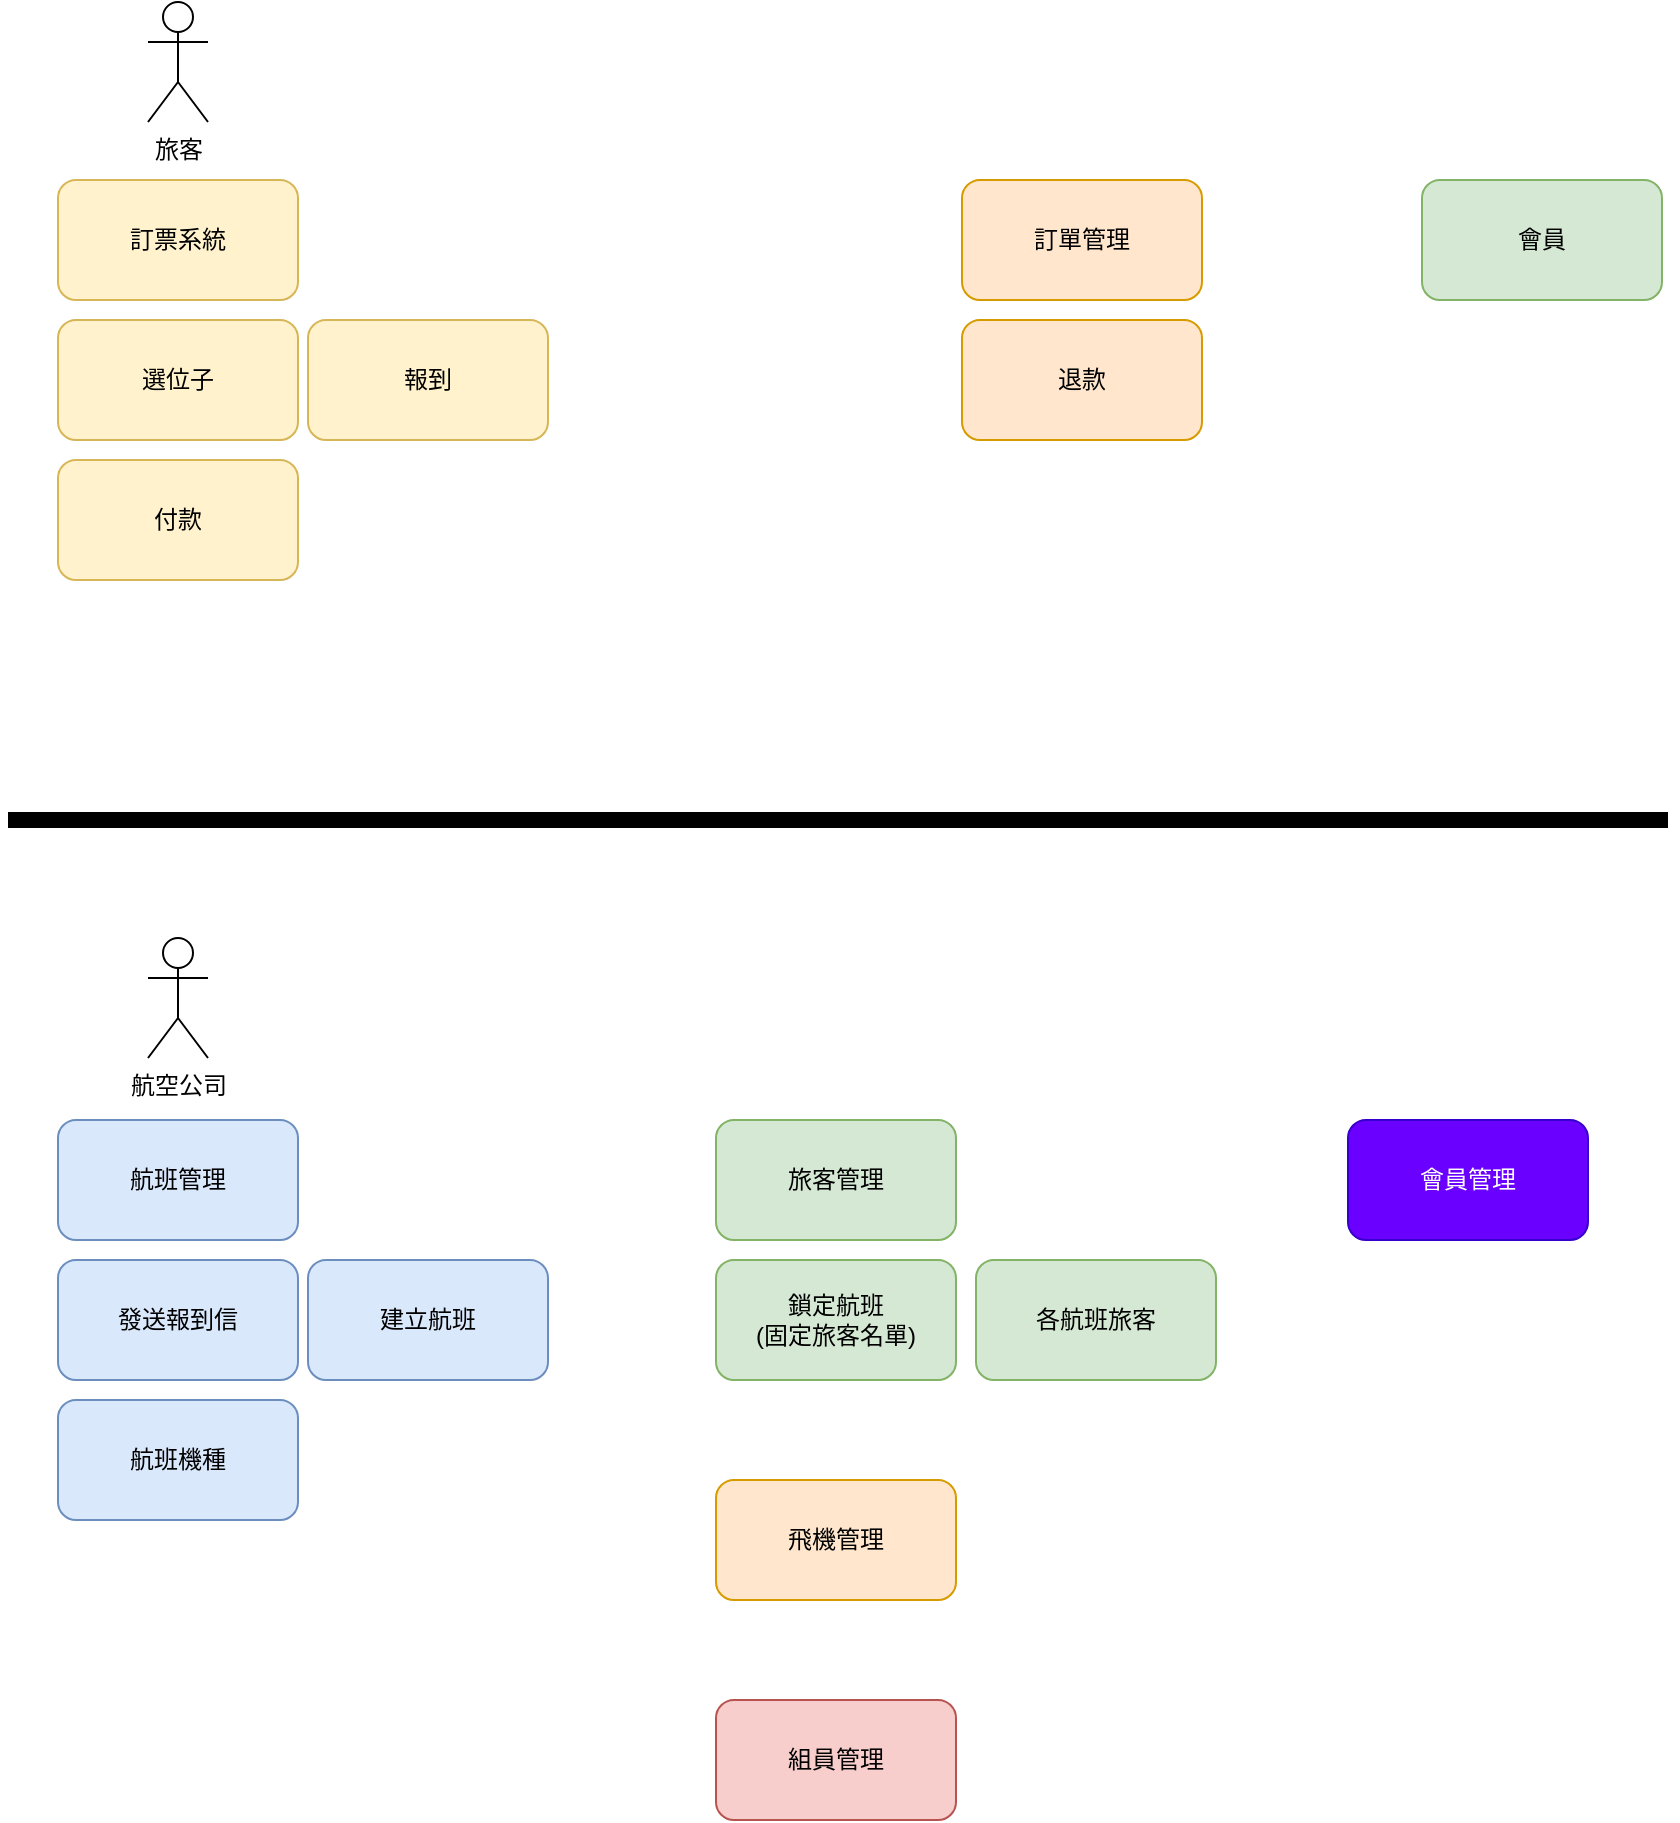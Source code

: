 <mxfile version="28.0.6" pages="3">
  <diagram name="level1" id="ts3SV9ACTug3tjLRtx22">
    <mxGraphModel dx="1752" dy="616" grid="1" gridSize="10" guides="1" tooltips="1" connect="1" arrows="1" fold="1" page="1" pageScale="1" pageWidth="827" pageHeight="1169" math="0" shadow="0">
      <root>
        <mxCell id="0" />
        <mxCell id="1" parent="0" />
        <mxCell id="7VzPWP6zt4e82lBAKWKc-1" value="旅客" style="shape=umlActor;verticalLabelPosition=bottom;verticalAlign=top;html=1;outlineConnect=0;" parent="1" vertex="1">
          <mxGeometry x="70" y="71" width="30" height="60" as="geometry" />
        </mxCell>
        <mxCell id="7VzPWP6zt4e82lBAKWKc-2" value="訂票系統" style="rounded=1;whiteSpace=wrap;html=1;fillColor=#fff2cc;strokeColor=#d6b656;" parent="1" vertex="1">
          <mxGeometry x="25" y="160" width="120" height="60" as="geometry" />
        </mxCell>
        <mxCell id="7VzPWP6zt4e82lBAKWKc-4" value="訂單管理" style="rounded=1;whiteSpace=wrap;html=1;fillColor=#ffe6cc;strokeColor=#d79b00;" parent="1" vertex="1">
          <mxGeometry x="477" y="160" width="120" height="60" as="geometry" />
        </mxCell>
        <mxCell id="7VzPWP6zt4e82lBAKWKc-5" value="付款" style="rounded=1;whiteSpace=wrap;html=1;fillColor=#fff2cc;strokeColor=#d6b656;" parent="1" vertex="1">
          <mxGeometry x="25" y="300" width="120" height="60" as="geometry" />
        </mxCell>
        <mxCell id="7VzPWP6zt4e82lBAKWKc-6" value="報到" style="rounded=1;whiteSpace=wrap;html=1;fillColor=#fff2cc;strokeColor=#d6b656;" parent="1" vertex="1">
          <mxGeometry x="150" y="230" width="120" height="60" as="geometry" />
        </mxCell>
        <mxCell id="7VzPWP6zt4e82lBAKWKc-8" value="選位子" style="rounded=1;whiteSpace=wrap;html=1;fillColor=#fff2cc;strokeColor=#d6b656;" parent="1" vertex="1">
          <mxGeometry x="25" y="230" width="120" height="60" as="geometry" />
        </mxCell>
        <mxCell id="7VzPWP6zt4e82lBAKWKc-9" value="會員" style="rounded=1;whiteSpace=wrap;html=1;fillColor=#d5e8d4;strokeColor=#82b366;" parent="1" vertex="1">
          <mxGeometry x="707" y="160" width="120" height="60" as="geometry" />
        </mxCell>
        <mxCell id="7VzPWP6zt4e82lBAKWKc-10" value="航空公司" style="shape=umlActor;verticalLabelPosition=bottom;verticalAlign=top;html=1;outlineConnect=0;" parent="1" vertex="1">
          <mxGeometry x="70" y="539" width="30" height="60" as="geometry" />
        </mxCell>
        <mxCell id="7VzPWP6zt4e82lBAKWKc-11" value="各航班旅客" style="rounded=1;whiteSpace=wrap;html=1;fillColor=#d5e8d4;strokeColor=#82b366;" parent="1" vertex="1">
          <mxGeometry x="484" y="700" width="120" height="60" as="geometry" />
        </mxCell>
        <mxCell id="7VzPWP6zt4e82lBAKWKc-12" value="建立航班" style="rounded=1;whiteSpace=wrap;html=1;fillColor=#dae8fc;strokeColor=#6c8ebf;" parent="1" vertex="1">
          <mxGeometry x="150" y="700" width="120" height="60" as="geometry" />
        </mxCell>
        <mxCell id="7VzPWP6zt4e82lBAKWKc-13" value="航班機種" style="rounded=1;whiteSpace=wrap;html=1;fillColor=#dae8fc;strokeColor=#6c8ebf;" parent="1" vertex="1">
          <mxGeometry x="25" y="770" width="120" height="60" as="geometry" />
        </mxCell>
        <mxCell id="7VzPWP6zt4e82lBAKWKc-14" value="鎖定航班&lt;br&gt;(固定旅客名單)" style="rounded=1;whiteSpace=wrap;html=1;fillColor=#d5e8d4;strokeColor=#82b366;" parent="1" vertex="1">
          <mxGeometry x="354" y="700" width="120" height="60" as="geometry" />
        </mxCell>
        <mxCell id="7VzPWP6zt4e82lBAKWKc-15" value="發送報到信" style="rounded=1;whiteSpace=wrap;html=1;fillColor=#dae8fc;strokeColor=#6c8ebf;" parent="1" vertex="1">
          <mxGeometry x="25" y="700" width="120" height="60" as="geometry" />
        </mxCell>
        <mxCell id="vpbL9nC9MLMvTQMIe32o-2" value="退款" style="rounded=1;whiteSpace=wrap;html=1;fillColor=#ffe6cc;strokeColor=#d79b00;" parent="1" vertex="1">
          <mxGeometry x="477" y="230" width="120" height="60" as="geometry" />
        </mxCell>
        <mxCell id="XcLn1re6s6KxM6Hh93Bh-1" value="航班管理" style="rounded=1;whiteSpace=wrap;html=1;fillColor=#dae8fc;strokeColor=#6c8ebf;" parent="1" vertex="1">
          <mxGeometry x="25" y="630" width="120" height="60" as="geometry" />
        </mxCell>
        <mxCell id="XcLn1re6s6KxM6Hh93Bh-2" value="旅客管理" style="rounded=1;whiteSpace=wrap;html=1;fillColor=#d5e8d4;strokeColor=#82b366;" parent="1" vertex="1">
          <mxGeometry x="354" y="630" width="120" height="60" as="geometry" />
        </mxCell>
        <mxCell id="OiTyMSMc9CfwJHWUxbeQ-1" value="飛機管理" style="rounded=1;whiteSpace=wrap;html=1;fillColor=#ffe6cc;strokeColor=#d79b00;" parent="1" vertex="1">
          <mxGeometry x="354" y="810" width="120" height="60" as="geometry" />
        </mxCell>
        <mxCell id="OiTyMSMc9CfwJHWUxbeQ-2" value="組員管理" style="rounded=1;whiteSpace=wrap;html=1;fillColor=#f8cecc;strokeColor=#b85450;" parent="1" vertex="1">
          <mxGeometry x="354" y="920" width="120" height="60" as="geometry" />
        </mxCell>
        <mxCell id="OiTyMSMc9CfwJHWUxbeQ-3" value="會員管理" style="rounded=1;whiteSpace=wrap;html=1;fillColor=#6a00ff;strokeColor=#3700CC;fontColor=#ffffff;" parent="1" vertex="1">
          <mxGeometry x="670" y="630" width="120" height="60" as="geometry" />
        </mxCell>
        <mxCell id="T7OPH8ZvkFXtzYYq6Dsx-1" value="" style="endArrow=none;html=1;rounded=0;strokeWidth=8;" parent="1" edge="1">
          <mxGeometry width="50" height="50" relative="1" as="geometry">
            <mxPoint y="480" as="sourcePoint" />
            <mxPoint x="830" y="480" as="targetPoint" />
          </mxGeometry>
        </mxCell>
      </root>
    </mxGraphModel>
  </diagram>
  <diagram id="iu2yghTx_ncImWAoHnIc" name="level2">
    <mxGraphModel dx="786" dy="524" grid="1" gridSize="10" guides="1" tooltips="1" connect="1" arrows="1" fold="1" page="1" pageScale="1" pageWidth="827" pageHeight="1169" math="0" shadow="0">
      <root>
        <mxCell id="0" />
        <mxCell id="1" parent="0" />
        <mxCell id="JFhI_LHfY03lzSi4Ezzx-29" value="" style="edgeStyle=orthogonalEdgeStyle;rounded=0;orthogonalLoop=1;jettySize=auto;html=1;entryX=0;entryY=0.5;entryDx=0;entryDy=0;" parent="1" source="JFhI_LHfY03lzSi4Ezzx-1" target="JFhI_LHfY03lzSi4Ezzx-28" edge="1">
          <mxGeometry relative="1" as="geometry" />
        </mxCell>
        <mxCell id="JFhI_LHfY03lzSi4Ezzx-31" style="edgeStyle=orthogonalEdgeStyle;rounded=0;orthogonalLoop=1;jettySize=auto;html=1;exitX=1;exitY=0.5;exitDx=0;exitDy=0;entryX=0;entryY=0.5;entryDx=0;entryDy=0;" parent="1" source="JFhI_LHfY03lzSi4Ezzx-1" target="JFhI_LHfY03lzSi4Ezzx-30" edge="1">
          <mxGeometry relative="1" as="geometry" />
        </mxCell>
        <mxCell id="JFhI_LHfY03lzSi4Ezzx-33" style="edgeStyle=orthogonalEdgeStyle;rounded=0;orthogonalLoop=1;jettySize=auto;html=1;exitX=1;exitY=0.5;exitDx=0;exitDy=0;" parent="1" source="JFhI_LHfY03lzSi4Ezzx-1" target="JFhI_LHfY03lzSi4Ezzx-32" edge="1">
          <mxGeometry relative="1" as="geometry" />
        </mxCell>
        <mxCell id="JFhI_LHfY03lzSi4Ezzx-1" value="建立航班" style="rounded=1;whiteSpace=wrap;html=1;fillColor=#647687;strokeColor=#314354;fontColor=#ffffff;" parent="1" vertex="1">
          <mxGeometry x="257" y="540" width="120" height="60" as="geometry" />
        </mxCell>
        <mxCell id="JFhI_LHfY03lzSi4Ezzx-3" value="發送報到信" style="rounded=1;whiteSpace=wrap;html=1;fillColor=#647687;strokeColor=#314354;fontColor=#ffffff;" parent="1" vertex="1">
          <mxGeometry x="257" y="100" width="120" height="60" as="geometry" />
        </mxCell>
        <mxCell id="f18fvRNv8u60heK_oxFB-2" style="edgeStyle=orthogonalEdgeStyle;rounded=0;orthogonalLoop=1;jettySize=auto;html=1;exitX=1;exitY=0.5;exitDx=0;exitDy=0;entryX=0;entryY=0.5;entryDx=0;entryDy=0;" parent="1" source="JFhI_LHfY03lzSi4Ezzx-4" target="JFhI_LHfY03lzSi4Ezzx-3" edge="1">
          <mxGeometry relative="1" as="geometry" />
        </mxCell>
        <mxCell id="f18fvRNv8u60heK_oxFB-3" style="edgeStyle=orthogonalEdgeStyle;rounded=0;orthogonalLoop=1;jettySize=auto;html=1;exitX=1;exitY=0.5;exitDx=0;exitDy=0;entryX=0;entryY=0.5;entryDx=0;entryDy=0;" parent="1" source="JFhI_LHfY03lzSi4Ezzx-4" target="JFhI_LHfY03lzSi4Ezzx-10" edge="1">
          <mxGeometry relative="1" as="geometry" />
        </mxCell>
        <mxCell id="f18fvRNv8u60heK_oxFB-4" style="edgeStyle=orthogonalEdgeStyle;rounded=0;orthogonalLoop=1;jettySize=auto;html=1;exitX=1;exitY=0.5;exitDx=0;exitDy=0;entryX=0;entryY=0.5;entryDx=0;entryDy=0;" parent="1" source="JFhI_LHfY03lzSi4Ezzx-4" target="JFhI_LHfY03lzSi4Ezzx-1" edge="1">
          <mxGeometry relative="1" as="geometry" />
        </mxCell>
        <mxCell id="JFhI_LHfY03lzSi4Ezzx-4" value="航班管理" style="rounded=1;whiteSpace=wrap;html=1;fillColor=#647687;strokeColor=#314354;fontColor=#ffffff;" parent="1" vertex="1">
          <mxGeometry y="190" width="120" height="60" as="geometry" />
        </mxCell>
        <mxCell id="JFhI_LHfY03lzSi4Ezzx-24" value="" style="edgeStyle=orthogonalEdgeStyle;rounded=0;orthogonalLoop=1;jettySize=auto;html=1;" parent="1" source="JFhI_LHfY03lzSi4Ezzx-10" target="JFhI_LHfY03lzSi4Ezzx-23" edge="1">
          <mxGeometry relative="1" as="geometry" />
        </mxCell>
        <mxCell id="JFhI_LHfY03lzSi4Ezzx-10" value="航點管理" style="rounded=1;whiteSpace=wrap;html=1;fillColor=#647687;strokeColor=#314354;fontColor=#ffffff;" parent="1" vertex="1">
          <mxGeometry x="257" y="330" width="120" height="60" as="geometry" />
        </mxCell>
        <mxCell id="JFhI_LHfY03lzSi4Ezzx-27" value="" style="edgeStyle=orthogonalEdgeStyle;rounded=0;orthogonalLoop=1;jettySize=auto;html=1;exitX=1;exitY=0.5;exitDx=0;exitDy=0;" parent="1" source="JFhI_LHfY03lzSi4Ezzx-23" target="JFhI_LHfY03lzSi4Ezzx-26" edge="1">
          <mxGeometry relative="1" as="geometry" />
        </mxCell>
        <mxCell id="JFhI_LHfY03lzSi4Ezzx-23" value="區域" style="rounded=1;whiteSpace=wrap;html=1;fillColor=#647687;strokeColor=#314354;fontColor=#ffffff;" parent="1" vertex="1">
          <mxGeometry x="437" y="330" width="120" height="60" as="geometry" />
        </mxCell>
        <mxCell id="JFhI_LHfY03lzSi4Ezzx-26" value="適合里程的機種" style="rounded=1;whiteSpace=wrap;html=1;fillColor=#647687;strokeColor=#314354;fontColor=#ffffff;" parent="1" vertex="1">
          <mxGeometry x="597" y="330" width="120" height="60" as="geometry" />
        </mxCell>
        <mxCell id="JFhI_LHfY03lzSi4Ezzx-28" value="草稿" style="rounded=1;whiteSpace=wrap;html=1;fillColor=#647687;strokeColor=#314354;fontColor=#ffffff;" parent="1" vertex="1">
          <mxGeometry x="437" y="620" width="120" height="60" as="geometry" />
        </mxCell>
        <mxCell id="JFhI_LHfY03lzSi4Ezzx-30" value="發布" style="rounded=1;whiteSpace=wrap;html=1;fillColor=#647687;strokeColor=#314354;fontColor=#ffffff;" parent="1" vertex="1">
          <mxGeometry x="437" y="460" width="120" height="60" as="geometry" />
        </mxCell>
        <mxCell id="JFhI_LHfY03lzSi4Ezzx-32" value="取消" style="rounded=1;whiteSpace=wrap;html=1;fillColor=#647687;strokeColor=#314354;fontColor=#ffffff;" parent="1" vertex="1">
          <mxGeometry x="437" y="540" width="120" height="60" as="geometry" />
        </mxCell>
        <mxCell id="EcUCxCdBPqfcseu2VSed-17" style="edgeStyle=orthogonalEdgeStyle;rounded=0;orthogonalLoop=1;jettySize=auto;html=1;exitX=1;exitY=0.5;exitDx=0;exitDy=0;entryX=0;entryY=0.5;entryDx=0;entryDy=0;fillColor=#f0a30a;strokeColor=light-dark(#cd923c, #c17f1f);" parent="1" source="EcUCxCdBPqfcseu2VSed-1" target="EcUCxCdBPqfcseu2VSed-9" edge="1">
          <mxGeometry relative="1" as="geometry" />
        </mxCell>
        <mxCell id="EcUCxCdBPqfcseu2VSed-1" value="飛機管理" style="rounded=1;whiteSpace=wrap;html=1;fillColor=#f0a30a;strokeColor=#BD7000;fontColor=#000000;" parent="1" vertex="1">
          <mxGeometry y="1810" width="120" height="60" as="geometry" />
        </mxCell>
        <mxCell id="EcUCxCdBPqfcseu2VSed-4" value="維修" style="rounded=1;whiteSpace=wrap;html=1;fillColor=#f0a30a;strokeColor=#BD7000;fontColor=#000000;" parent="1" vertex="1">
          <mxGeometry x="370" y="2020" width="120" height="60" as="geometry" />
        </mxCell>
        <mxCell id="EcUCxCdBPqfcseu2VSed-18" style="edgeStyle=orthogonalEdgeStyle;rounded=0;orthogonalLoop=1;jettySize=auto;html=1;exitX=1;exitY=0.5;exitDx=0;exitDy=0;entryX=0.5;entryY=0;entryDx=0;entryDy=0;" parent="1" source="EcUCxCdBPqfcseu2VSed-6" target="JFhI_LHfY03lzSi4Ezzx-26" edge="1">
          <mxGeometry relative="1" as="geometry" />
        </mxCell>
        <mxCell id="EcUCxCdBPqfcseu2VSed-6" value="飛機管理" style="rounded=1;whiteSpace=wrap;html=1;fillColor=#f0a30a;strokeColor=#BD7000;fontColor=#000000;" parent="1" vertex="1">
          <mxGeometry x="390" y="200" width="120" height="60" as="geometry" />
        </mxCell>
        <mxCell id="EcUCxCdBPqfcseu2VSed-8" value="" style="edgeStyle=orthogonalEdgeStyle;rounded=0;orthogonalLoop=1;jettySize=auto;html=1;fillColor=#f0a30a;strokeColor=#BD7000;" parent="1" source="EcUCxCdBPqfcseu2VSed-9" target="EcUCxCdBPqfcseu2VSed-13" edge="1">
          <mxGeometry relative="1" as="geometry" />
        </mxCell>
        <mxCell id="IU4Y2utyCMmU4bUMA9Wu-15" style="edgeStyle=orthogonalEdgeStyle;rounded=0;orthogonalLoop=1;jettySize=auto;html=1;exitX=1;exitY=0.5;exitDx=0;exitDy=0;entryX=0;entryY=0.5;entryDx=0;entryDy=0;fillColor=#ffe6cc;strokeColor=light-dark(#cd923c, #c17f1f);" parent="1" source="EcUCxCdBPqfcseu2VSed-9" target="EcUCxCdBPqfcseu2VSed-4" edge="1">
          <mxGeometry relative="1" as="geometry" />
        </mxCell>
        <mxCell id="EcUCxCdBPqfcseu2VSed-9" value="機型" style="rounded=1;whiteSpace=wrap;html=1;fillColor=#f0a30a;strokeColor=#BD7000;fontColor=#000000;" parent="1" vertex="1">
          <mxGeometry x="200" y="1810" width="120" height="60" as="geometry" />
        </mxCell>
        <mxCell id="EcUCxCdBPqfcseu2VSed-10" value="" style="edgeStyle=orthogonalEdgeStyle;rounded=0;orthogonalLoop=1;jettySize=auto;html=1;entryX=0;entryY=0.75;entryDx=0;entryDy=0;fillColor=#f0a30a;strokeColor=#BD7000;" parent="1" source="EcUCxCdBPqfcseu2VSed-13" target="EcUCxCdBPqfcseu2VSed-14" edge="1">
          <mxGeometry relative="1" as="geometry" />
        </mxCell>
        <mxCell id="EcUCxCdBPqfcseu2VSed-11" style="edgeStyle=orthogonalEdgeStyle;rounded=0;orthogonalLoop=1;jettySize=auto;html=1;exitX=1;exitY=0.5;exitDx=0;exitDy=0;entryX=0;entryY=0.5;entryDx=0;entryDy=0;fillColor=#f0a30a;strokeColor=#BD7000;" parent="1" source="EcUCxCdBPqfcseu2VSed-13" target="EcUCxCdBPqfcseu2VSed-15" edge="1">
          <mxGeometry relative="1" as="geometry" />
        </mxCell>
        <mxCell id="EcUCxCdBPqfcseu2VSed-12" style="edgeStyle=orthogonalEdgeStyle;rounded=0;orthogonalLoop=1;jettySize=auto;html=1;exitX=1;exitY=0.5;exitDx=0;exitDy=0;fillColor=#f0a30a;strokeColor=#BD7000;" parent="1" source="EcUCxCdBPqfcseu2VSed-13" target="EcUCxCdBPqfcseu2VSed-16" edge="1">
          <mxGeometry relative="1" as="geometry" />
        </mxCell>
        <mxCell id="EcUCxCdBPqfcseu2VSed-13" value="座位" style="rounded=1;whiteSpace=wrap;html=1;fillColor=#f0a30a;strokeColor=#BD7000;fontColor=#000000;" parent="1" vertex="1">
          <mxGeometry x="370" y="1810" width="120" height="60" as="geometry" />
        </mxCell>
        <mxCell id="EcUCxCdBPqfcseu2VSed-14" value="商務艙" style="rounded=1;whiteSpace=wrap;html=1;fillColor=#f0a30a;strokeColor=#BD7000;fontColor=#000000;" parent="1" vertex="1">
          <mxGeometry x="550" y="1720" width="120" height="60" as="geometry" />
        </mxCell>
        <mxCell id="EcUCxCdBPqfcseu2VSed-15" value="經濟艙" style="rounded=1;whiteSpace=wrap;html=1;fillColor=#f0a30a;strokeColor=#BD7000;fontColor=#000000;" parent="1" vertex="1">
          <mxGeometry x="550" y="1900" width="120" height="60" as="geometry" />
        </mxCell>
        <mxCell id="EcUCxCdBPqfcseu2VSed-16" value="豪經艙" style="rounded=1;whiteSpace=wrap;html=1;fillColor=#f0a30a;strokeColor=#BD7000;fontColor=#000000;" parent="1" vertex="1">
          <mxGeometry x="550" y="1810" width="120" height="60" as="geometry" />
        </mxCell>
        <mxCell id="IU4Y2utyCMmU4bUMA9Wu-3" value="" style="edgeStyle=orthogonalEdgeStyle;rounded=0;orthogonalLoop=1;jettySize=auto;html=1;" parent="1" source="IU4Y2utyCMmU4bUMA9Wu-1" target="IU4Y2utyCMmU4bUMA9Wu-2" edge="1">
          <mxGeometry relative="1" as="geometry" />
        </mxCell>
        <mxCell id="IU4Y2utyCMmU4bUMA9Wu-5" style="edgeStyle=orthogonalEdgeStyle;rounded=0;orthogonalLoop=1;jettySize=auto;html=1;exitX=1;exitY=0.5;exitDx=0;exitDy=0;entryX=0;entryY=0.5;entryDx=0;entryDy=0;" parent="1" source="IU4Y2utyCMmU4bUMA9Wu-1" target="IU4Y2utyCMmU4bUMA9Wu-4" edge="1">
          <mxGeometry relative="1" as="geometry" />
        </mxCell>
        <mxCell id="IU4Y2utyCMmU4bUMA9Wu-1" value="組員管理" style="rounded=1;whiteSpace=wrap;html=1;fillColor=#e51400;strokeColor=#B20000;fontColor=#ffffff;" parent="1" vertex="1">
          <mxGeometry x="10" y="2550" width="120" height="60" as="geometry" />
        </mxCell>
        <mxCell id="IU4Y2utyCMmU4bUMA9Wu-7" style="edgeStyle=orthogonalEdgeStyle;rounded=0;orthogonalLoop=1;jettySize=auto;html=1;exitX=1;exitY=0.5;exitDx=0;exitDy=0;entryX=0;entryY=0.5;entryDx=0;entryDy=0;" parent="1" source="IU4Y2utyCMmU4bUMA9Wu-2" target="IU4Y2utyCMmU4bUMA9Wu-6" edge="1">
          <mxGeometry relative="1" as="geometry" />
        </mxCell>
        <mxCell id="IU4Y2utyCMmU4bUMA9Wu-11" style="edgeStyle=orthogonalEdgeStyle;rounded=0;orthogonalLoop=1;jettySize=auto;html=1;exitX=1;exitY=0.5;exitDx=0;exitDy=0;entryX=0;entryY=0.5;entryDx=0;entryDy=0;" parent="1" source="IU4Y2utyCMmU4bUMA9Wu-2" target="IU4Y2utyCMmU4bUMA9Wu-10" edge="1">
          <mxGeometry relative="1" as="geometry" />
        </mxCell>
        <mxCell id="IU4Y2utyCMmU4bUMA9Wu-2" value="機師" style="rounded=1;whiteSpace=wrap;html=1;fillColor=#e51400;strokeColor=#B20000;fontColor=#ffffff;" parent="1" vertex="1">
          <mxGeometry x="210" y="2550" width="120" height="60" as="geometry" />
        </mxCell>
        <mxCell id="IU4Y2utyCMmU4bUMA9Wu-13" style="edgeStyle=orthogonalEdgeStyle;rounded=0;orthogonalLoop=1;jettySize=auto;html=1;exitX=1;exitY=0.5;exitDx=0;exitDy=0;" parent="1" source="IU4Y2utyCMmU4bUMA9Wu-4" target="IU4Y2utyCMmU4bUMA9Wu-12" edge="1">
          <mxGeometry relative="1" as="geometry" />
        </mxCell>
        <mxCell id="IU4Y2utyCMmU4bUMA9Wu-4" value="空服員" style="rounded=1;whiteSpace=wrap;html=1;fillColor=#e51400;strokeColor=#B20000;fontColor=#ffffff;" parent="1" vertex="1">
          <mxGeometry x="210" y="2690" width="120" height="60" as="geometry" />
        </mxCell>
        <mxCell id="IU4Y2utyCMmU4bUMA9Wu-9" value="" style="edgeStyle=orthogonalEdgeStyle;rounded=0;orthogonalLoop=1;jettySize=auto;html=1;" parent="1" source="IU4Y2utyCMmU4bUMA9Wu-6" target="IU4Y2utyCMmU4bUMA9Wu-8" edge="1">
          <mxGeometry relative="1" as="geometry" />
        </mxCell>
        <mxCell id="IU4Y2utyCMmU4bUMA9Wu-6" value="機種駕照" style="rounded=1;whiteSpace=wrap;html=1;fillColor=#e51400;strokeColor=#B20000;fontColor=#ffffff;" parent="1" vertex="1">
          <mxGeometry x="377" y="2550" width="120" height="60" as="geometry" />
        </mxCell>
        <mxCell id="IU4Y2utyCMmU4bUMA9Wu-8" value="安排的航班" style="rounded=1;whiteSpace=wrap;html=1;fillColor=#e51400;strokeColor=#B20000;fontColor=#ffffff;" parent="1" vertex="1">
          <mxGeometry x="557" y="2550" width="120" height="60" as="geometry" />
        </mxCell>
        <mxCell id="IU4Y2utyCMmU4bUMA9Wu-10" value="工時" style="rounded=1;whiteSpace=wrap;html=1;fillColor=#e51400;strokeColor=#B20000;fontColor=#ffffff;" parent="1" vertex="1">
          <mxGeometry x="377" y="2460" width="120" height="60" as="geometry" />
        </mxCell>
        <mxCell id="IU4Y2utyCMmU4bUMA9Wu-12" value="工時" style="rounded=1;whiteSpace=wrap;html=1;fillColor=#e51400;strokeColor=#B20000;fontColor=#ffffff;" parent="1" vertex="1">
          <mxGeometry x="370" y="2690" width="120" height="60" as="geometry" />
        </mxCell>
        <mxCell id="YPi9orbHa87hlNRhJRm0-3" value="" style="edgeStyle=orthogonalEdgeStyle;rounded=0;orthogonalLoop=1;jettySize=auto;html=1;" parent="1" source="YPi9orbHa87hlNRhJRm0-1" target="YPi9orbHa87hlNRhJRm0-2" edge="1">
          <mxGeometry relative="1" as="geometry" />
        </mxCell>
        <mxCell id="YPi9orbHa87hlNRhJRm0-5" style="edgeStyle=orthogonalEdgeStyle;rounded=0;orthogonalLoop=1;jettySize=auto;html=1;exitX=1;exitY=0.5;exitDx=0;exitDy=0;entryX=0;entryY=0.5;entryDx=0;entryDy=0;" parent="1" source="YPi9orbHa87hlNRhJRm0-1" target="YPi9orbHa87hlNRhJRm0-4" edge="1">
          <mxGeometry relative="1" as="geometry" />
        </mxCell>
        <mxCell id="YPi9orbHa87hlNRhJRm0-1" value="會員管理" style="rounded=1;whiteSpace=wrap;html=1;fillColor=#6a00ff;strokeColor=#3700CC;fontColor=#ffffff;" parent="1" vertex="1">
          <mxGeometry x="40" y="4062" width="120" height="60" as="geometry" />
        </mxCell>
        <mxCell id="YPi9orbHa87hlNRhJRm0-2" value="人員" style="rounded=1;whiteSpace=wrap;html=1;fillColor=#6a00ff;strokeColor=#3700CC;fontColor=#ffffff;" parent="1" vertex="1">
          <mxGeometry x="240" y="4062" width="120" height="60" as="geometry" />
        </mxCell>
        <mxCell id="YPi9orbHa87hlNRhJRm0-4" value="角色" style="rounded=1;whiteSpace=wrap;html=1;fillColor=#6a00ff;strokeColor=#3700CC;fontColor=#ffffff;" parent="1" vertex="1">
          <mxGeometry x="240" y="3940" width="120" height="60" as="geometry" />
        </mxCell>
        <mxCell id="DHIPfnfjpQgT-LHha54P-2" style="edgeStyle=orthogonalEdgeStyle;rounded=0;orthogonalLoop=1;jettySize=auto;html=1;exitX=1;exitY=0.5;exitDx=0;exitDy=0;" parent="1" source="DHIPfnfjpQgT-LHha54P-1" target="IU4Y2utyCMmU4bUMA9Wu-2" edge="1">
          <mxGeometry relative="1" as="geometry" />
        </mxCell>
        <mxCell id="DHIPfnfjpQgT-LHha54P-3" style="edgeStyle=orthogonalEdgeStyle;rounded=0;orthogonalLoop=1;jettySize=auto;html=1;exitX=1;exitY=0.5;exitDx=0;exitDy=0;entryX=0.75;entryY=0;entryDx=0;entryDy=0;" parent="1" source="DHIPfnfjpQgT-LHha54P-1" target="IU4Y2utyCMmU4bUMA9Wu-4" edge="1">
          <mxGeometry relative="1" as="geometry" />
        </mxCell>
        <mxCell id="DHIPfnfjpQgT-LHha54P-1" value="會員管理" style="rounded=1;whiteSpace=wrap;html=1;fillColor=#6a00ff;strokeColor=#3700CC;fontColor=#ffffff;" parent="1" vertex="1">
          <mxGeometry x="120" y="2420" width="120" height="60" as="geometry" />
        </mxCell>
        <mxCell id="DHIPfnfjpQgT-LHha54P-5" style="edgeStyle=orthogonalEdgeStyle;rounded=0;orthogonalLoop=1;jettySize=auto;html=1;exitX=0.5;exitY=1;exitDx=0;exitDy=0;entryX=0.5;entryY=0;entryDx=0;entryDy=0;" parent="1" source="DHIPfnfjpQgT-LHha54P-4" target="IU4Y2utyCMmU4bUMA9Wu-8" edge="1">
          <mxGeometry relative="1" as="geometry" />
        </mxCell>
        <mxCell id="DHIPfnfjpQgT-LHha54P-4" value="航班管理" style="rounded=1;whiteSpace=wrap;html=1;fillColor=#647687;strokeColor=#314354;fontColor=#ffffff;" parent="1" vertex="1">
          <mxGeometry x="557" y="2410" width="120" height="60" as="geometry" />
        </mxCell>
        <mxCell id="FC2FRNlHUmzdIQq5xuOc-2" style="edgeStyle=orthogonalEdgeStyle;rounded=0;orthogonalLoop=1;jettySize=auto;html=1;exitX=0.5;exitY=1;exitDx=0;exitDy=0;entryX=0.5;entryY=0;entryDx=0;entryDy=0;" parent="1" source="FC2FRNlHUmzdIQq5xuOc-1" target="JFhI_LHfY03lzSi4Ezzx-3" edge="1">
          <mxGeometry relative="1" as="geometry" />
        </mxCell>
        <mxCell id="FC2FRNlHUmzdIQq5xuOc-1" value="會員管理" style="rounded=1;whiteSpace=wrap;html=1;fillColor=#6a00ff;strokeColor=#3700CC;fontColor=#ffffff;" parent="1" vertex="1">
          <mxGeometry x="257" width="120" height="60" as="geometry" />
        </mxCell>
      </root>
    </mxGraphModel>
  </diagram>
  <diagram id="NIFmX07yzGgleN5CMlNv" name="Level3">
    <mxGraphModel grid="1" page="1" gridSize="10" guides="1" tooltips="1" connect="1" arrows="1" fold="1" pageScale="1" pageWidth="827" pageHeight="1169" math="0" shadow="0">
      <root>
        <mxCell id="0" />
        <mxCell id="1" parent="0" />
        <mxCell id="NNqUM96NbsbS1YqQD2u4-1" value="" style="edgeStyle=orthogonalEdgeStyle;rounded=0;orthogonalLoop=1;jettySize=auto;html=1;entryX=0;entryY=0.5;entryDx=0;entryDy=0;" edge="1" parent="1" source="NNqUM96NbsbS1YqQD2u4-3" target="NNqUM96NbsbS1YqQD2u4-4">
          <mxGeometry relative="1" as="geometry" />
        </mxCell>
        <mxCell id="NNqUM96NbsbS1YqQD2u4-2" style="edgeStyle=orthogonalEdgeStyle;rounded=0;orthogonalLoop=1;jettySize=auto;html=1;exitX=1;exitY=0.5;exitDx=0;exitDy=0;entryX=0;entryY=0.5;entryDx=0;entryDy=0;" edge="1" parent="1" source="NNqUM96NbsbS1YqQD2u4-3" target="NNqUM96NbsbS1YqQD2u4-5">
          <mxGeometry relative="1" as="geometry" />
        </mxCell>
        <mxCell id="NNqUM96NbsbS1YqQD2u4-3" value="會員管理" style="rounded=1;whiteSpace=wrap;html=1;fillColor=#6a00ff;strokeColor=#3700CC;fontColor=#ffffff;" vertex="1" parent="1">
          <mxGeometry x="50" y="4052" width="120" height="60" as="geometry" />
        </mxCell>
        <mxCell id="gkiUYeAGR3gY6-toYpBw-7" style="edgeStyle=orthogonalEdgeStyle;rounded=0;orthogonalLoop=1;jettySize=auto;html=1;exitX=1;exitY=0.5;exitDx=0;exitDy=0;entryX=0;entryY=0.5;entryDx=0;entryDy=0;" edge="1" parent="1" source="NNqUM96NbsbS1YqQD2u4-4" target="gkiUYeAGR3gY6-toYpBw-6">
          <mxGeometry relative="1" as="geometry" />
        </mxCell>
        <mxCell id="NNqUM96NbsbS1YqQD2u4-4" value="人員" style="rounded=1;whiteSpace=wrap;html=1;fillColor=#6a00ff;strokeColor=#3700CC;fontColor=#ffffff;" vertex="1" parent="1">
          <mxGeometry x="250" y="4170" width="120" height="60" as="geometry" />
        </mxCell>
        <mxCell id="gkiUYeAGR3gY6-toYpBw-1" style="edgeStyle=orthogonalEdgeStyle;rounded=0;orthogonalLoop=1;jettySize=auto;html=1;exitX=1;exitY=0.5;exitDx=0;exitDy=0;entryX=0;entryY=0.5;entryDx=0;entryDy=0;" edge="1" parent="1" source="NNqUM96NbsbS1YqQD2u4-5" target="JG6Fj5C0LY8rsc0secbF-2">
          <mxGeometry relative="1" as="geometry" />
        </mxCell>
        <mxCell id="gkiUYeAGR3gY6-toYpBw-2" style="edgeStyle=orthogonalEdgeStyle;rounded=0;orthogonalLoop=1;jettySize=auto;html=1;exitX=1;exitY=0.5;exitDx=0;exitDy=0;entryX=0;entryY=0.5;entryDx=0;entryDy=0;" edge="1" parent="1" source="NNqUM96NbsbS1YqQD2u4-5" target="JG6Fj5C0LY8rsc0secbF-1">
          <mxGeometry relative="1" as="geometry" />
        </mxCell>
        <mxCell id="gkiUYeAGR3gY6-toYpBw-3" style="edgeStyle=orthogonalEdgeStyle;rounded=0;orthogonalLoop=1;jettySize=auto;html=1;exitX=1;exitY=0.5;exitDx=0;exitDy=0;entryX=0;entryY=0.5;entryDx=0;entryDy=0;" edge="1" parent="1" source="NNqUM96NbsbS1YqQD2u4-5" target="JG6Fj5C0LY8rsc0secbF-3">
          <mxGeometry relative="1" as="geometry" />
        </mxCell>
        <mxCell id="NNqUM96NbsbS1YqQD2u4-5" value="角色" style="rounded=1;whiteSpace=wrap;html=1;fillColor=#6a00ff;strokeColor=#3700CC;fontColor=#ffffff;" vertex="1" parent="1">
          <mxGeometry x="250" y="3897" width="120" height="60" as="geometry" />
        </mxCell>
        <mxCell id="JG6Fj5C0LY8rsc0secbF-1" value="管理員" style="rounded=1;whiteSpace=wrap;html=1;fillColor=#6a00ff;strokeColor=#3700CC;fontColor=#ffffff;" vertex="1" parent="1">
          <mxGeometry x="436" y="3810" width="120" height="60" as="geometry" />
        </mxCell>
        <mxCell id="JG6Fj5C0LY8rsc0secbF-2" value="員工" style="rounded=1;whiteSpace=wrap;html=1;fillColor=#6a00ff;strokeColor=#3700CC;fontColor=#ffffff;" vertex="1" parent="1">
          <mxGeometry x="436" y="3897" width="120" height="60" as="geometry" />
        </mxCell>
        <mxCell id="JG6Fj5C0LY8rsc0secbF-3" value="旅客" style="rounded=1;whiteSpace=wrap;html=1;fillColor=#6a00ff;strokeColor=#3700CC;fontColor=#ffffff;" vertex="1" parent="1">
          <mxGeometry x="436" y="3980" width="120" height="60" as="geometry" />
        </mxCell>
        <mxCell id="gkiUYeAGR3gY6-toYpBw-6" value="CRUD" style="rounded=1;whiteSpace=wrap;html=1;fillColor=#6a00ff;strokeColor=#3700CC;fontColor=#ffffff;" vertex="1" parent="1">
          <mxGeometry x="436" y="4170" width="120" height="60" as="geometry" />
        </mxCell>
      </root>
    </mxGraphModel>
  </diagram>
</mxfile>
